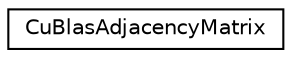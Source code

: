 digraph "Graphical Class Hierarchy"
{
 // LATEX_PDF_SIZE
  edge [fontname="Helvetica",fontsize="10",labelfontname="Helvetica",labelfontsize="10"];
  node [fontname="Helvetica",fontsize="10",shape=record];
  rankdir="LR";
  Node0 [label="CuBlasAdjacencyMatrix",height=0.2,width=0.4,color="black", fillcolor="white", style="filled",URL="$struct_cu_blas_adjacency_matrix.html",tooltip=" "];
}
